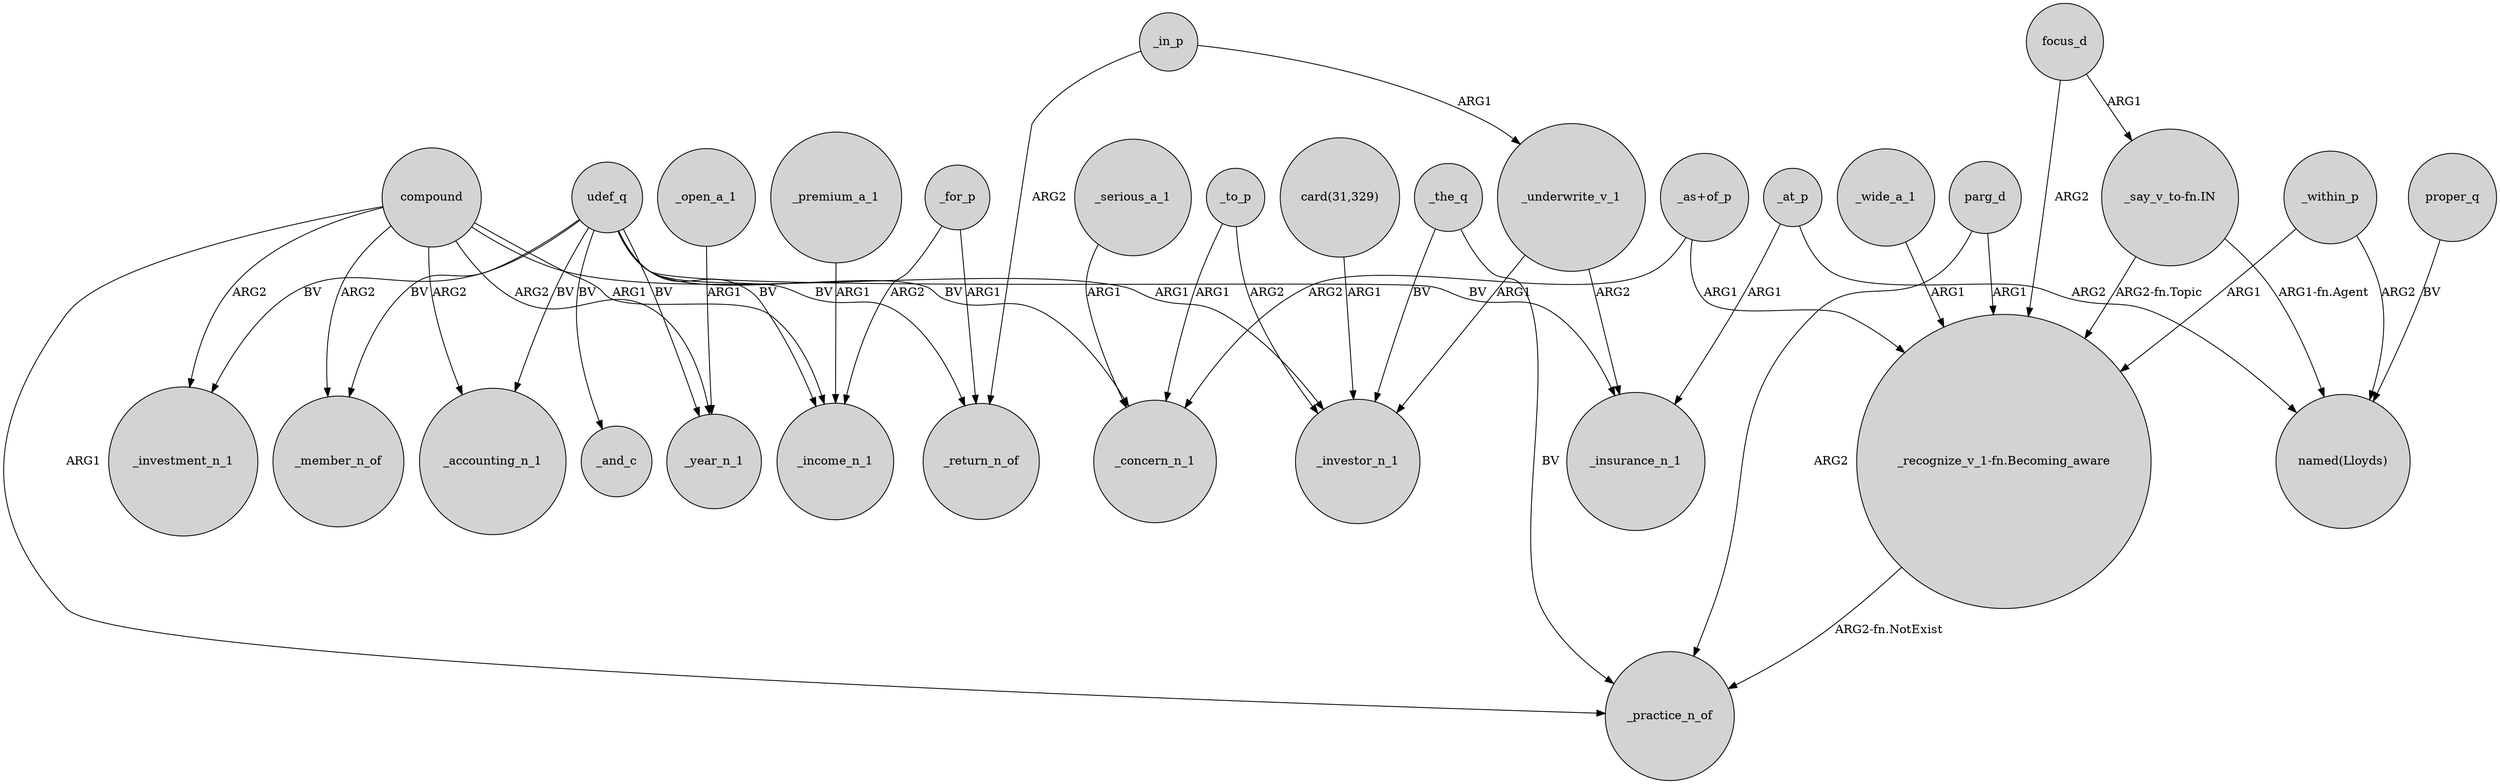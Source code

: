 digraph {
	node [shape=circle style=filled]
	"_as+of_p" -> "_recognize_v_1-fn.Becoming_aware" [label=ARG1]
	_to_p -> _investor_n_1 [label=ARG2]
	_to_p -> _concern_n_1 [label=ARG1]
	_for_p -> _return_n_of [label=ARG1]
	compound -> _income_n_1 [label=ARG1]
	udef_q -> _insurance_n_1 [label=BV]
	udef_q -> _return_n_of [label=BV]
	_the_q -> _investor_n_1 [label=BV]
	"card(31,329)" -> _investor_n_1 [label=ARG1]
	_at_p -> "named(Lloyds)" [label=ARG2]
	_premium_a_1 -> _income_n_1 [label=ARG1]
	compound -> _practice_n_of [label=ARG1]
	compound -> _investment_n_1 [label=ARG2]
	_in_p -> _return_n_of [label=ARG2]
	compound -> _member_n_of [label=ARG2]
	focus_d -> "_say_v_to-fn.IN" [label=ARG1]
	focus_d -> "_recognize_v_1-fn.Becoming_aware" [label=ARG2]
	_wide_a_1 -> "_recognize_v_1-fn.Becoming_aware" [label=ARG1]
	udef_q -> _income_n_1 [label=BV]
	_at_p -> _insurance_n_1 [label=ARG1]
	_in_p -> _underwrite_v_1 [label=ARG1]
	"_say_v_to-fn.IN" -> "_recognize_v_1-fn.Becoming_aware" [label="ARG2-fn.Topic"]
	"_say_v_to-fn.IN" -> "named(Lloyds)" [label="ARG1-fn.Agent"]
	udef_q -> _concern_n_1 [label=BV]
	udef_q -> _member_n_of [label=BV]
	_the_q -> _practice_n_of [label=BV]
	"_recognize_v_1-fn.Becoming_aware" -> _practice_n_of [label="ARG2-fn.NotExist"]
	"_as+of_p" -> _concern_n_1 [label=ARG2]
	_serious_a_1 -> _concern_n_1 [label=ARG1]
	_for_p -> _income_n_1 [label=ARG2]
	parg_d -> "_recognize_v_1-fn.Becoming_aware" [label=ARG1]
	_open_a_1 -> _year_n_1 [label=ARG1]
	compound -> _investor_n_1 [label=ARG1]
	_within_p -> "named(Lloyds)" [label=ARG2]
	compound -> _year_n_1 [label=ARG2]
	_underwrite_v_1 -> _investor_n_1 [label=ARG1]
	udef_q -> _year_n_1 [label=BV]
	udef_q -> _investment_n_1 [label=BV]
	_within_p -> "_recognize_v_1-fn.Becoming_aware" [label=ARG1]
	_underwrite_v_1 -> _insurance_n_1 [label=ARG2]
	udef_q -> _and_c [label=BV]
	udef_q -> _accounting_n_1 [label=BV]
	proper_q -> "named(Lloyds)" [label=BV]
	parg_d -> _practice_n_of [label=ARG2]
	compound -> _accounting_n_1 [label=ARG2]
}
